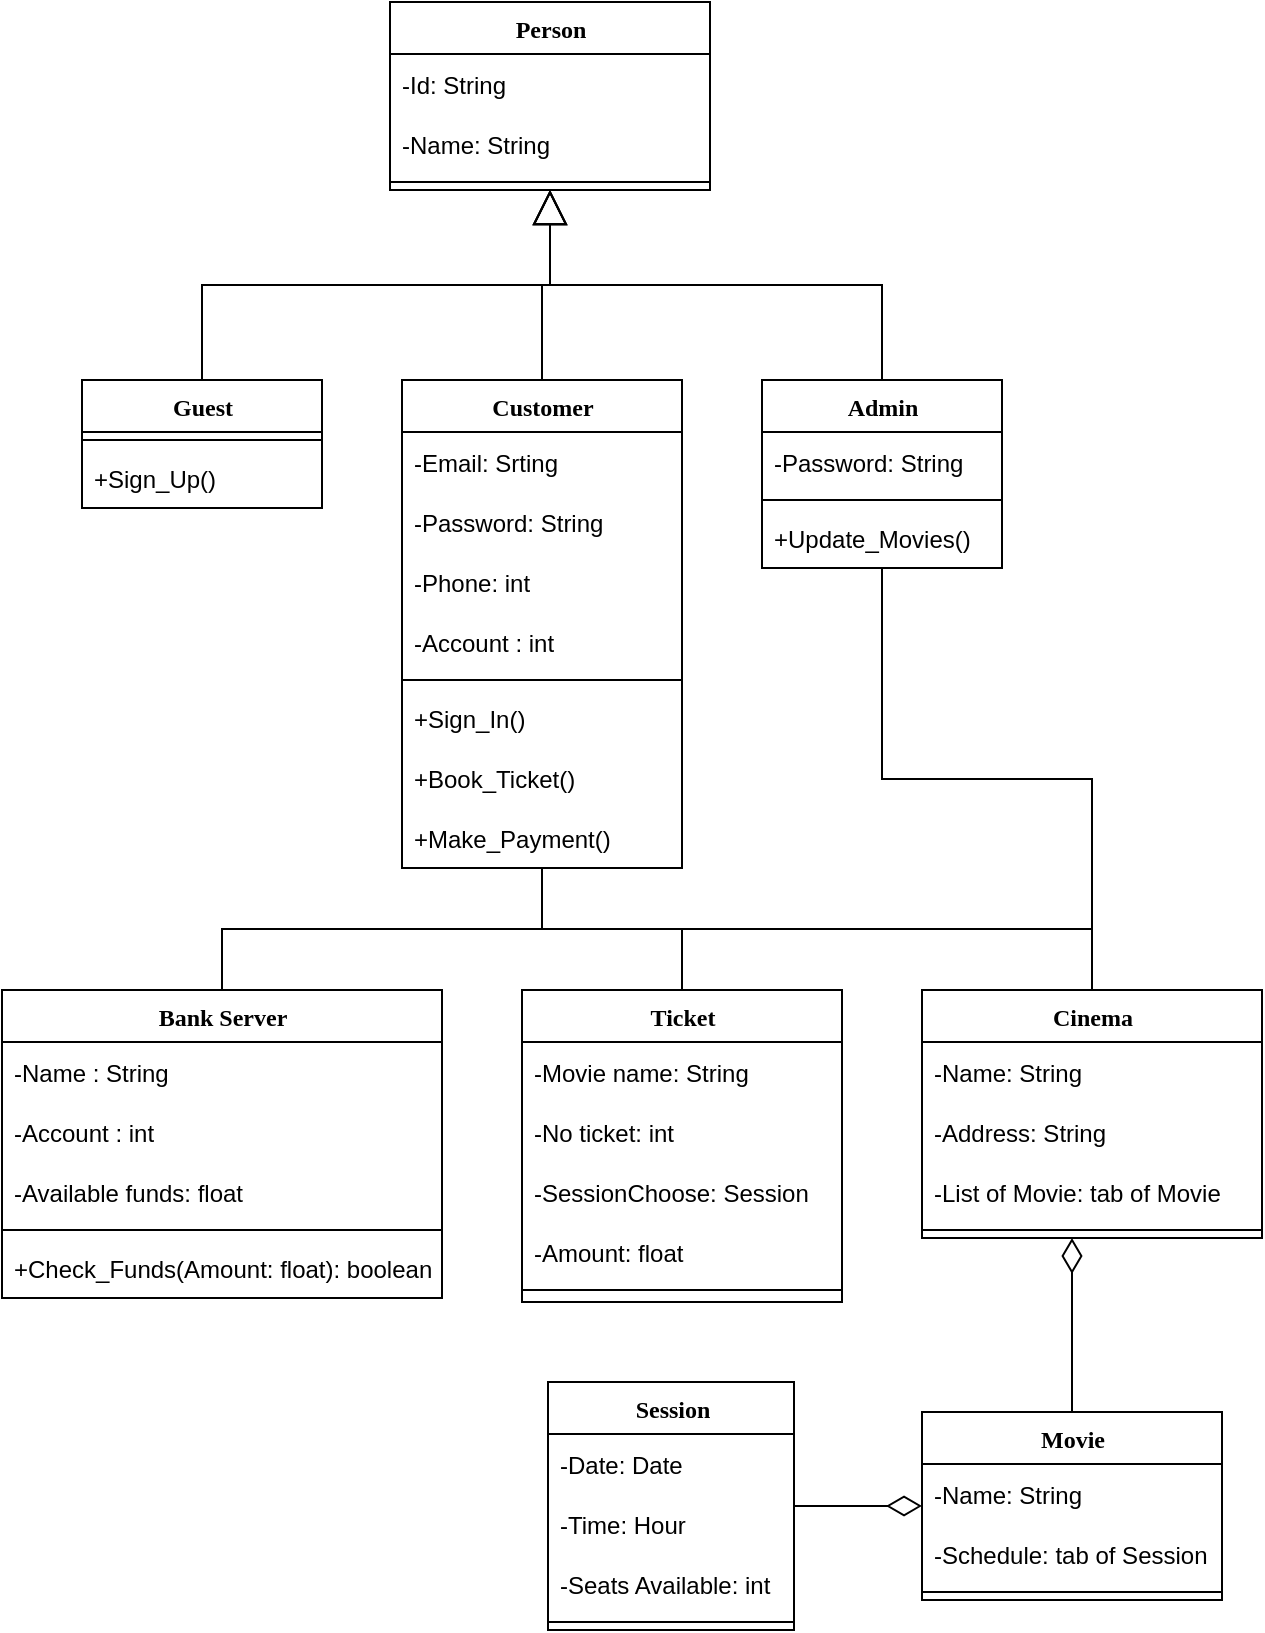 <mxfile version="20.5.1" type="github">
  <diagram id="C5RBs43oDa-KdzZeNtuy" name="Page-1">
    <mxGraphModel dx="2083" dy="798" grid="1" gridSize="10" guides="1" tooltips="1" connect="1" arrows="1" fold="1" page="1" pageScale="1" pageWidth="827" pageHeight="1169" math="0" shadow="0">
      <root>
        <mxCell id="WIyWlLk6GJQsqaUBKTNV-0" />
        <mxCell id="WIyWlLk6GJQsqaUBKTNV-1" parent="WIyWlLk6GJQsqaUBKTNV-0" />
        <mxCell id="6Q9TmJvOrxfbNUQ0NDXa-91" style="edgeStyle=elbowEdgeStyle;rounded=0;orthogonalLoop=1;jettySize=auto;html=1;endArrow=none;endFill=0;elbow=vertical;" edge="1" parent="WIyWlLk6GJQsqaUBKTNV-1" source="6Q9TmJvOrxfbNUQ0NDXa-4" target="6Q9TmJvOrxfbNUQ0NDXa-32">
          <mxGeometry relative="1" as="geometry" />
        </mxCell>
        <mxCell id="6Q9TmJvOrxfbNUQ0NDXa-95" style="edgeStyle=elbowEdgeStyle;rounded=0;orthogonalLoop=1;jettySize=auto;html=1;endArrow=none;endFill=0;elbow=vertical;" edge="1" parent="WIyWlLk6GJQsqaUBKTNV-1" source="6Q9TmJvOrxfbNUQ0NDXa-4" target="6Q9TmJvOrxfbNUQ0NDXa-11">
          <mxGeometry relative="1" as="geometry" />
        </mxCell>
        <mxCell id="6Q9TmJvOrxfbNUQ0NDXa-97" style="edgeStyle=elbowEdgeStyle;rounded=0;orthogonalLoop=1;jettySize=auto;html=1;endArrow=block;endFill=0;elbow=vertical;endSize=15;startSize=15;" edge="1" parent="WIyWlLk6GJQsqaUBKTNV-1" source="6Q9TmJvOrxfbNUQ0NDXa-4" target="6Q9TmJvOrxfbNUQ0NDXa-79">
          <mxGeometry relative="1" as="geometry" />
        </mxCell>
        <mxCell id="6Q9TmJvOrxfbNUQ0NDXa-4" value="Customer" style="swimlane;html=1;fontStyle=1;align=center;verticalAlign=top;childLayout=stackLayout;horizontal=1;startSize=26;horizontalStack=0;resizeParent=1;resizeLast=0;collapsible=1;marginBottom=0;swimlaneFillColor=#ffffff;rounded=0;shadow=0;comic=0;labelBackgroundColor=none;strokeWidth=1;fillColor=none;fontFamily=Verdana;fontSize=12" vertex="1" parent="WIyWlLk6GJQsqaUBKTNV-1">
          <mxGeometry x="260" y="199" width="140" height="244" as="geometry" />
        </mxCell>
        <mxCell id="6Q9TmJvOrxfbNUQ0NDXa-5" value="-Email: Srting" style="text;strokeColor=none;fillColor=none;align=left;verticalAlign=middle;spacingLeft=4;spacingRight=4;overflow=hidden;points=[[0,0.5],[1,0.5]];portConstraint=eastwest;rotatable=0;" vertex="1" parent="6Q9TmJvOrxfbNUQ0NDXa-4">
          <mxGeometry y="26" width="140" height="30" as="geometry" />
        </mxCell>
        <mxCell id="6Q9TmJvOrxfbNUQ0NDXa-7" value="-Password: String" style="text;strokeColor=none;fillColor=none;align=left;verticalAlign=middle;spacingLeft=4;spacingRight=4;overflow=hidden;points=[[0,0.5],[1,0.5]];portConstraint=eastwest;rotatable=0;" vertex="1" parent="6Q9TmJvOrxfbNUQ0NDXa-4">
          <mxGeometry y="56" width="140" height="30" as="geometry" />
        </mxCell>
        <mxCell id="6Q9TmJvOrxfbNUQ0NDXa-8" value="-Phone: int" style="text;strokeColor=none;fillColor=none;align=left;verticalAlign=middle;spacingLeft=4;spacingRight=4;overflow=hidden;points=[[0,0.5],[1,0.5]];portConstraint=eastwest;rotatable=0;" vertex="1" parent="6Q9TmJvOrxfbNUQ0NDXa-4">
          <mxGeometry y="86" width="140" height="30" as="geometry" />
        </mxCell>
        <mxCell id="6Q9TmJvOrxfbNUQ0NDXa-9" value="-Account : int" style="text;strokeColor=none;fillColor=none;align=left;verticalAlign=middle;spacingLeft=4;spacingRight=4;overflow=hidden;points=[[0,0.5],[1,0.5]];portConstraint=eastwest;rotatable=0;" vertex="1" parent="6Q9TmJvOrxfbNUQ0NDXa-4">
          <mxGeometry y="116" width="140" height="30" as="geometry" />
        </mxCell>
        <mxCell id="6Q9TmJvOrxfbNUQ0NDXa-10" value="" style="line;html=1;strokeWidth=1;fillColor=none;align=left;verticalAlign=middle;spacingTop=-1;spacingLeft=3;spacingRight=3;rotatable=0;labelPosition=right;points=[];portConstraint=eastwest;" vertex="1" parent="6Q9TmJvOrxfbNUQ0NDXa-4">
          <mxGeometry y="146" width="140" height="8" as="geometry" />
        </mxCell>
        <mxCell id="6Q9TmJvOrxfbNUQ0NDXa-85" value="+Sign_In()" style="text;strokeColor=none;fillColor=none;align=left;verticalAlign=middle;spacingLeft=4;spacingRight=4;overflow=hidden;points=[[0,0.5],[1,0.5]];portConstraint=eastwest;rotatable=0;" vertex="1" parent="6Q9TmJvOrxfbNUQ0NDXa-4">
          <mxGeometry y="154" width="140" height="30" as="geometry" />
        </mxCell>
        <mxCell id="6Q9TmJvOrxfbNUQ0NDXa-86" value="+Book_Ticket()" style="text;strokeColor=none;fillColor=none;align=left;verticalAlign=middle;spacingLeft=4;spacingRight=4;overflow=hidden;points=[[0,0.5],[1,0.5]];portConstraint=eastwest;rotatable=0;" vertex="1" parent="6Q9TmJvOrxfbNUQ0NDXa-4">
          <mxGeometry y="184" width="140" height="30" as="geometry" />
        </mxCell>
        <mxCell id="6Q9TmJvOrxfbNUQ0NDXa-87" value="+Make_Payment()" style="text;strokeColor=none;fillColor=none;align=left;verticalAlign=middle;spacingLeft=4;spacingRight=4;overflow=hidden;points=[[0,0.5],[1,0.5]];portConstraint=eastwest;rotatable=0;" vertex="1" parent="6Q9TmJvOrxfbNUQ0NDXa-4">
          <mxGeometry y="214" width="140" height="30" as="geometry" />
        </mxCell>
        <mxCell id="6Q9TmJvOrxfbNUQ0NDXa-11" value="Ticket" style="swimlane;html=1;fontStyle=1;align=center;verticalAlign=top;childLayout=stackLayout;horizontal=1;startSize=26;horizontalStack=0;resizeParent=1;resizeLast=0;collapsible=1;marginBottom=0;swimlaneFillColor=#ffffff;rounded=0;shadow=0;comic=0;labelBackgroundColor=none;strokeWidth=1;fillColor=none;fontFamily=Verdana;fontSize=12" vertex="1" parent="WIyWlLk6GJQsqaUBKTNV-1">
          <mxGeometry x="320" y="504" width="160" height="156" as="geometry" />
        </mxCell>
        <mxCell id="6Q9TmJvOrxfbNUQ0NDXa-12" value="-Movie name: String" style="text;strokeColor=none;fillColor=none;align=left;verticalAlign=middle;spacingLeft=4;spacingRight=4;overflow=hidden;points=[[0,0.5],[1,0.5]];portConstraint=eastwest;rotatable=0;" vertex="1" parent="6Q9TmJvOrxfbNUQ0NDXa-11">
          <mxGeometry y="26" width="160" height="30" as="geometry" />
        </mxCell>
        <mxCell id="6Q9TmJvOrxfbNUQ0NDXa-13" value="-No ticket: int" style="text;strokeColor=none;fillColor=none;align=left;verticalAlign=middle;spacingLeft=4;spacingRight=4;overflow=hidden;points=[[0,0.5],[1,0.5]];portConstraint=eastwest;rotatable=0;" vertex="1" parent="6Q9TmJvOrxfbNUQ0NDXa-11">
          <mxGeometry y="56" width="160" height="30" as="geometry" />
        </mxCell>
        <mxCell id="6Q9TmJvOrxfbNUQ0NDXa-15" value="-SessionChoose: Session" style="text;strokeColor=none;fillColor=none;align=left;verticalAlign=middle;spacingLeft=4;spacingRight=4;overflow=hidden;points=[[0,0.5],[1,0.5]];portConstraint=eastwest;rotatable=0;" vertex="1" parent="6Q9TmJvOrxfbNUQ0NDXa-11">
          <mxGeometry y="86" width="160" height="30" as="geometry" />
        </mxCell>
        <mxCell id="6Q9TmJvOrxfbNUQ0NDXa-16" value="-Amount: float" style="text;strokeColor=none;fillColor=none;align=left;verticalAlign=middle;spacingLeft=4;spacingRight=4;overflow=hidden;points=[[0,0.5],[1,0.5]];portConstraint=eastwest;rotatable=0;" vertex="1" parent="6Q9TmJvOrxfbNUQ0NDXa-11">
          <mxGeometry y="116" width="160" height="30" as="geometry" />
        </mxCell>
        <mxCell id="6Q9TmJvOrxfbNUQ0NDXa-17" value="" style="line;html=1;strokeWidth=1;fillColor=none;align=left;verticalAlign=middle;spacingTop=-1;spacingLeft=3;spacingRight=3;rotatable=0;labelPosition=right;points=[];portConstraint=eastwest;" vertex="1" parent="6Q9TmJvOrxfbNUQ0NDXa-11">
          <mxGeometry y="146" width="160" height="8" as="geometry" />
        </mxCell>
        <mxCell id="6Q9TmJvOrxfbNUQ0NDXa-101" style="edgeStyle=elbowEdgeStyle;rounded=0;orthogonalLoop=1;jettySize=auto;html=1;endArrow=none;endFill=0;elbow=vertical;" edge="1" parent="WIyWlLk6GJQsqaUBKTNV-1" source="6Q9TmJvOrxfbNUQ0NDXa-25" target="6Q9TmJvOrxfbNUQ0NDXa-4">
          <mxGeometry relative="1" as="geometry" />
        </mxCell>
        <mxCell id="6Q9TmJvOrxfbNUQ0NDXa-25" value="Bank Server" style="swimlane;html=1;fontStyle=1;align=center;verticalAlign=top;childLayout=stackLayout;horizontal=1;startSize=26;horizontalStack=0;resizeParent=1;resizeLast=0;collapsible=1;marginBottom=0;swimlaneFillColor=#ffffff;rounded=0;shadow=0;comic=0;labelBackgroundColor=none;strokeWidth=1;fillColor=none;fontFamily=Verdana;fontSize=12" vertex="1" parent="WIyWlLk6GJQsqaUBKTNV-1">
          <mxGeometry x="60" y="504" width="220" height="154" as="geometry" />
        </mxCell>
        <mxCell id="6Q9TmJvOrxfbNUQ0NDXa-26" value="-Name : String" style="text;strokeColor=none;fillColor=none;align=left;verticalAlign=middle;spacingLeft=4;spacingRight=4;overflow=hidden;points=[[0,0.5],[1,0.5]];portConstraint=eastwest;rotatable=0;" vertex="1" parent="6Q9TmJvOrxfbNUQ0NDXa-25">
          <mxGeometry y="26" width="220" height="30" as="geometry" />
        </mxCell>
        <mxCell id="6Q9TmJvOrxfbNUQ0NDXa-27" value="-Account : int" style="text;strokeColor=none;fillColor=none;align=left;verticalAlign=middle;spacingLeft=4;spacingRight=4;overflow=hidden;points=[[0,0.5],[1,0.5]];portConstraint=eastwest;rotatable=0;" vertex="1" parent="6Q9TmJvOrxfbNUQ0NDXa-25">
          <mxGeometry y="56" width="220" height="30" as="geometry" />
        </mxCell>
        <mxCell id="6Q9TmJvOrxfbNUQ0NDXa-28" value="-Available funds: float" style="text;strokeColor=none;fillColor=none;align=left;verticalAlign=middle;spacingLeft=4;spacingRight=4;overflow=hidden;points=[[0,0.5],[1,0.5]];portConstraint=eastwest;rotatable=0;" vertex="1" parent="6Q9TmJvOrxfbNUQ0NDXa-25">
          <mxGeometry y="86" width="220" height="30" as="geometry" />
        </mxCell>
        <mxCell id="6Q9TmJvOrxfbNUQ0NDXa-29" value="" style="line;html=1;strokeWidth=1;fillColor=none;align=left;verticalAlign=middle;spacingTop=-1;spacingLeft=3;spacingRight=3;rotatable=0;labelPosition=right;points=[];portConstraint=eastwest;" vertex="1" parent="6Q9TmJvOrxfbNUQ0NDXa-25">
          <mxGeometry y="116" width="220" height="8" as="geometry" />
        </mxCell>
        <mxCell id="6Q9TmJvOrxfbNUQ0NDXa-88" value="+Check_Funds(Amount: float): boolean" style="text;strokeColor=none;fillColor=none;align=left;verticalAlign=middle;spacingLeft=4;spacingRight=4;overflow=hidden;points=[[0,0.5],[1,0.5]];portConstraint=eastwest;rotatable=0;" vertex="1" parent="6Q9TmJvOrxfbNUQ0NDXa-25">
          <mxGeometry y="124" width="220" height="30" as="geometry" />
        </mxCell>
        <mxCell id="6Q9TmJvOrxfbNUQ0NDXa-32" value="Cinema" style="swimlane;html=1;fontStyle=1;align=center;verticalAlign=top;childLayout=stackLayout;horizontal=1;startSize=26;horizontalStack=0;resizeParent=1;resizeLast=0;collapsible=1;marginBottom=0;swimlaneFillColor=#ffffff;rounded=0;shadow=0;comic=0;labelBackgroundColor=none;strokeWidth=1;fillColor=none;fontFamily=Verdana;fontSize=12" vertex="1" parent="WIyWlLk6GJQsqaUBKTNV-1">
          <mxGeometry x="520" y="504" width="170" height="124" as="geometry" />
        </mxCell>
        <mxCell id="6Q9TmJvOrxfbNUQ0NDXa-115" value="-Name: String" style="text;strokeColor=none;fillColor=none;align=left;verticalAlign=middle;spacingLeft=4;spacingRight=4;overflow=hidden;points=[[0,0.5],[1,0.5]];portConstraint=eastwest;rotatable=0;" vertex="1" parent="6Q9TmJvOrxfbNUQ0NDXa-32">
          <mxGeometry y="26" width="170" height="30" as="geometry" />
        </mxCell>
        <mxCell id="6Q9TmJvOrxfbNUQ0NDXa-34" value="-Address: String" style="text;strokeColor=none;fillColor=none;align=left;verticalAlign=middle;spacingLeft=4;spacingRight=4;overflow=hidden;points=[[0,0.5],[1,0.5]];portConstraint=eastwest;rotatable=0;" vertex="1" parent="6Q9TmJvOrxfbNUQ0NDXa-32">
          <mxGeometry y="56" width="170" height="30" as="geometry" />
        </mxCell>
        <mxCell id="6Q9TmJvOrxfbNUQ0NDXa-35" value="-List of Movie: tab of Movie" style="text;strokeColor=none;fillColor=none;align=left;verticalAlign=middle;spacingLeft=4;spacingRight=4;overflow=hidden;points=[[0,0.5],[1,0.5]];portConstraint=eastwest;rotatable=0;" vertex="1" parent="6Q9TmJvOrxfbNUQ0NDXa-32">
          <mxGeometry y="86" width="170" height="30" as="geometry" />
        </mxCell>
        <mxCell id="6Q9TmJvOrxfbNUQ0NDXa-36" value="" style="line;html=1;strokeWidth=1;fillColor=none;align=left;verticalAlign=middle;spacingTop=-1;spacingLeft=3;spacingRight=3;rotatable=0;labelPosition=right;points=[];portConstraint=eastwest;" vertex="1" parent="6Q9TmJvOrxfbNUQ0NDXa-32">
          <mxGeometry y="116" width="170" height="8" as="geometry" />
        </mxCell>
        <mxCell id="6Q9TmJvOrxfbNUQ0NDXa-105" style="edgeStyle=elbowEdgeStyle;rounded=0;orthogonalLoop=1;jettySize=auto;html=1;endArrow=block;endFill=0;elbow=vertical;endSize=15;startSize=15;" edge="1" parent="WIyWlLk6GJQsqaUBKTNV-1" source="6Q9TmJvOrxfbNUQ0NDXa-37" target="6Q9TmJvOrxfbNUQ0NDXa-79">
          <mxGeometry relative="1" as="geometry" />
        </mxCell>
        <mxCell id="6Q9TmJvOrxfbNUQ0NDXa-37" value="Guest" style="swimlane;html=1;fontStyle=1;align=center;verticalAlign=top;childLayout=stackLayout;horizontal=1;startSize=26;horizontalStack=0;resizeParent=1;resizeLast=0;collapsible=1;marginBottom=0;swimlaneFillColor=#ffffff;rounded=0;shadow=0;comic=0;labelBackgroundColor=none;strokeWidth=1;fillColor=none;fontFamily=Verdana;fontSize=12" vertex="1" parent="WIyWlLk6GJQsqaUBKTNV-1">
          <mxGeometry x="100" y="199" width="120" height="64" as="geometry" />
        </mxCell>
        <mxCell id="6Q9TmJvOrxfbNUQ0NDXa-40" value="" style="line;html=1;strokeWidth=1;fillColor=none;align=left;verticalAlign=middle;spacingTop=-1;spacingLeft=3;spacingRight=3;rotatable=0;labelPosition=right;points=[];portConstraint=eastwest;" vertex="1" parent="6Q9TmJvOrxfbNUQ0NDXa-37">
          <mxGeometry y="26" width="120" height="8" as="geometry" />
        </mxCell>
        <mxCell id="6Q9TmJvOrxfbNUQ0NDXa-83" value="+Sign_Up()" style="text;strokeColor=none;fillColor=none;align=left;verticalAlign=middle;spacingLeft=4;spacingRight=4;overflow=hidden;points=[[0,0.5],[1,0.5]];portConstraint=eastwest;rotatable=0;" vertex="1" parent="6Q9TmJvOrxfbNUQ0NDXa-37">
          <mxGeometry y="34" width="120" height="30" as="geometry" />
        </mxCell>
        <mxCell id="6Q9TmJvOrxfbNUQ0NDXa-104" style="edgeStyle=elbowEdgeStyle;rounded=0;orthogonalLoop=1;jettySize=auto;html=1;endArrow=block;endFill=0;elbow=vertical;endSize=15;startSize=15;" edge="1" parent="WIyWlLk6GJQsqaUBKTNV-1" source="6Q9TmJvOrxfbNUQ0NDXa-41" target="6Q9TmJvOrxfbNUQ0NDXa-79">
          <mxGeometry relative="1" as="geometry" />
        </mxCell>
        <mxCell id="6Q9TmJvOrxfbNUQ0NDXa-108" style="edgeStyle=elbowEdgeStyle;rounded=0;orthogonalLoop=1;jettySize=auto;elbow=vertical;html=1;endArrow=none;endFill=0;" edge="1" parent="WIyWlLk6GJQsqaUBKTNV-1" source="6Q9TmJvOrxfbNUQ0NDXa-41" target="6Q9TmJvOrxfbNUQ0NDXa-32">
          <mxGeometry relative="1" as="geometry" />
        </mxCell>
        <mxCell id="6Q9TmJvOrxfbNUQ0NDXa-41" value="Admin&lt;span style=&quot;color: rgba(0, 0, 0, 0); font-family: monospace; font-size: 0px; font-weight: 400; text-align: start;&quot;&gt;%3CmxGraphModel%3E%3Croot%3E%3CmxCell%20id%3D%220%22%2F%3E%3CmxCell%20id%3D%221%22%20parent%3D%220%22%2F%3E%3CmxCell%20id%3D%222%22%20value%3D%22Id%3A%20b12p%22%20style%3D%22text%3BstrokeColor%3Dnone%3BfillColor%3Dnone%3Balign%3Dleft%3BverticalAlign%3Dmiddle%3BspacingLeft%3D4%3BspacingRight%3D4%3Boverflow%3Dhidden%3Bpoints%3D%5B%5B0%2C0.5%5D%2C%5B1%2C0.5%5D%5D%3BportConstraint%3Deastwest%3Brotatable%3D0%3B%22%20vertex%3D%221%22%20parent%3D%221%22%3E%3CmxGeometry%20x%3D%2270%22%20y%3D%22216%22%20width%3D%22160%22%20height%3D%2230%22%20as%3D%22geometry%22%2F%3E%3C%2FmxCell%3E%3C%2Froot%3E%3C%2FmxGraphModel%3E&lt;/span&gt;" style="swimlane;html=1;fontStyle=1;align=center;verticalAlign=top;childLayout=stackLayout;horizontal=1;startSize=26;horizontalStack=0;resizeParent=1;resizeLast=0;collapsible=1;marginBottom=0;swimlaneFillColor=#ffffff;rounded=0;shadow=0;comic=0;labelBackgroundColor=none;strokeWidth=1;fillColor=none;fontFamily=Verdana;fontSize=12" vertex="1" parent="WIyWlLk6GJQsqaUBKTNV-1">
          <mxGeometry x="440" y="199" width="120" height="94" as="geometry" />
        </mxCell>
        <mxCell id="6Q9TmJvOrxfbNUQ0NDXa-44" value="-Password: String" style="text;strokeColor=none;fillColor=none;align=left;verticalAlign=middle;spacingLeft=4;spacingRight=4;overflow=hidden;points=[[0,0.5],[1,0.5]];portConstraint=eastwest;rotatable=0;" vertex="1" parent="6Q9TmJvOrxfbNUQ0NDXa-41">
          <mxGeometry y="26" width="120" height="30" as="geometry" />
        </mxCell>
        <mxCell id="6Q9TmJvOrxfbNUQ0NDXa-45" value="" style="line;html=1;strokeWidth=1;fillColor=none;align=left;verticalAlign=middle;spacingTop=-1;spacingLeft=3;spacingRight=3;rotatable=0;labelPosition=right;points=[];portConstraint=eastwest;" vertex="1" parent="6Q9TmJvOrxfbNUQ0NDXa-41">
          <mxGeometry y="56" width="120" height="8" as="geometry" />
        </mxCell>
        <mxCell id="6Q9TmJvOrxfbNUQ0NDXa-109" value="+Update_Movies()" style="text;strokeColor=none;fillColor=none;align=left;verticalAlign=middle;spacingLeft=4;spacingRight=4;overflow=hidden;points=[[0,0.5],[1,0.5]];portConstraint=eastwest;rotatable=0;" vertex="1" parent="6Q9TmJvOrxfbNUQ0NDXa-41">
          <mxGeometry y="64" width="120" height="30" as="geometry" />
        </mxCell>
        <mxCell id="6Q9TmJvOrxfbNUQ0NDXa-110" style="rounded=0;orthogonalLoop=1;jettySize=auto;html=1;endArrow=none;endFill=0;startArrow=diamondThin;startFill=0;edgeStyle=elbowEdgeStyle;endSize=15;startSize=15;" edge="1" parent="WIyWlLk6GJQsqaUBKTNV-1" source="6Q9TmJvOrxfbNUQ0NDXa-50" target="6Q9TmJvOrxfbNUQ0NDXa-54">
          <mxGeometry relative="1" as="geometry" />
        </mxCell>
        <mxCell id="6Q9TmJvOrxfbNUQ0NDXa-112" style="edgeStyle=elbowEdgeStyle;rounded=0;orthogonalLoop=1;jettySize=auto;html=1;startArrow=none;startFill=0;endArrow=diamondThin;endFill=0;strokeWidth=1;endSize=15;startSize=15;" edge="1" parent="WIyWlLk6GJQsqaUBKTNV-1" source="6Q9TmJvOrxfbNUQ0NDXa-50" target="6Q9TmJvOrxfbNUQ0NDXa-32">
          <mxGeometry relative="1" as="geometry" />
        </mxCell>
        <mxCell id="6Q9TmJvOrxfbNUQ0NDXa-50" value="Movie" style="swimlane;html=1;fontStyle=1;align=center;verticalAlign=top;childLayout=stackLayout;horizontal=1;startSize=26;horizontalStack=0;resizeParent=1;resizeLast=0;collapsible=1;marginBottom=0;swimlaneFillColor=#ffffff;rounded=0;shadow=0;comic=0;labelBackgroundColor=none;strokeWidth=1;fillColor=none;fontFamily=Verdana;fontSize=12" vertex="1" parent="WIyWlLk6GJQsqaUBKTNV-1">
          <mxGeometry x="520" y="715" width="150" height="94" as="geometry" />
        </mxCell>
        <mxCell id="6Q9TmJvOrxfbNUQ0NDXa-51" value="-Name: String" style="text;strokeColor=none;fillColor=none;align=left;verticalAlign=middle;spacingLeft=4;spacingRight=4;overflow=hidden;points=[[0,0.5],[1,0.5]];portConstraint=eastwest;rotatable=0;" vertex="1" parent="6Q9TmJvOrxfbNUQ0NDXa-50">
          <mxGeometry y="26" width="150" height="30" as="geometry" />
        </mxCell>
        <mxCell id="6Q9TmJvOrxfbNUQ0NDXa-52" value="-Schedule: tab of Session" style="text;strokeColor=none;fillColor=none;align=left;verticalAlign=middle;spacingLeft=4;spacingRight=4;overflow=hidden;points=[[0,0.5],[1,0.5]];portConstraint=eastwest;rotatable=0;" vertex="1" parent="6Q9TmJvOrxfbNUQ0NDXa-50">
          <mxGeometry y="56" width="150" height="30" as="geometry" />
        </mxCell>
        <mxCell id="6Q9TmJvOrxfbNUQ0NDXa-53" value="" style="line;html=1;strokeWidth=1;fillColor=none;align=left;verticalAlign=middle;spacingTop=-1;spacingLeft=3;spacingRight=3;rotatable=0;labelPosition=right;points=[];portConstraint=eastwest;" vertex="1" parent="6Q9TmJvOrxfbNUQ0NDXa-50">
          <mxGeometry y="86" width="150" height="8" as="geometry" />
        </mxCell>
        <mxCell id="6Q9TmJvOrxfbNUQ0NDXa-54" value="Session" style="swimlane;html=1;fontStyle=1;align=center;verticalAlign=top;childLayout=stackLayout;horizontal=1;startSize=26;horizontalStack=0;resizeParent=1;resizeLast=0;collapsible=1;marginBottom=0;swimlaneFillColor=#ffffff;rounded=0;shadow=0;comic=0;labelBackgroundColor=none;strokeWidth=1;fillColor=none;fontFamily=Verdana;fontSize=12" vertex="1" parent="WIyWlLk6GJQsqaUBKTNV-1">
          <mxGeometry x="333" y="700" width="123" height="124" as="geometry" />
        </mxCell>
        <mxCell id="6Q9TmJvOrxfbNUQ0NDXa-90" value="-Date: Date" style="text;strokeColor=none;fillColor=none;align=left;verticalAlign=middle;spacingLeft=4;spacingRight=4;overflow=hidden;points=[[0,0.5],[1,0.5]];portConstraint=eastwest;rotatable=0;" vertex="1" parent="6Q9TmJvOrxfbNUQ0NDXa-54">
          <mxGeometry y="26" width="123" height="30" as="geometry" />
        </mxCell>
        <mxCell id="6Q9TmJvOrxfbNUQ0NDXa-55" value="-Time: Hour" style="text;strokeColor=none;fillColor=none;align=left;verticalAlign=middle;spacingLeft=4;spacingRight=4;overflow=hidden;points=[[0,0.5],[1,0.5]];portConstraint=eastwest;rotatable=0;" vertex="1" parent="6Q9TmJvOrxfbNUQ0NDXa-54">
          <mxGeometry y="56" width="123" height="30" as="geometry" />
        </mxCell>
        <mxCell id="6Q9TmJvOrxfbNUQ0NDXa-56" value="-Seats Available: int" style="text;strokeColor=none;fillColor=none;align=left;verticalAlign=middle;spacingLeft=4;spacingRight=4;overflow=hidden;points=[[0,0.5],[1,0.5]];portConstraint=eastwest;rotatable=0;" vertex="1" parent="6Q9TmJvOrxfbNUQ0NDXa-54">
          <mxGeometry y="86" width="123" height="30" as="geometry" />
        </mxCell>
        <mxCell id="6Q9TmJvOrxfbNUQ0NDXa-58" value="" style="line;html=1;strokeWidth=1;fillColor=none;align=left;verticalAlign=middle;spacingTop=-1;spacingLeft=3;spacingRight=3;rotatable=0;labelPosition=right;points=[];portConstraint=eastwest;" vertex="1" parent="6Q9TmJvOrxfbNUQ0NDXa-54">
          <mxGeometry y="116" width="123" height="8" as="geometry" />
        </mxCell>
        <mxCell id="6Q9TmJvOrxfbNUQ0NDXa-79" value="Person" style="swimlane;html=1;fontStyle=1;align=center;verticalAlign=top;childLayout=stackLayout;horizontal=1;startSize=26;horizontalStack=0;resizeParent=1;resizeLast=0;collapsible=1;marginBottom=0;swimlaneFillColor=#ffffff;rounded=0;shadow=0;comic=0;labelBackgroundColor=none;strokeWidth=1;fillColor=none;fontFamily=Verdana;fontSize=12" vertex="1" parent="WIyWlLk6GJQsqaUBKTNV-1">
          <mxGeometry x="254" y="10" width="160" height="94" as="geometry" />
        </mxCell>
        <mxCell id="6Q9TmJvOrxfbNUQ0NDXa-80" value="-Id: String" style="text;strokeColor=none;fillColor=none;align=left;verticalAlign=middle;spacingLeft=4;spacingRight=4;overflow=hidden;points=[[0,0.5],[1,0.5]];portConstraint=eastwest;rotatable=0;" vertex="1" parent="6Q9TmJvOrxfbNUQ0NDXa-79">
          <mxGeometry y="26" width="160" height="30" as="geometry" />
        </mxCell>
        <mxCell id="6Q9TmJvOrxfbNUQ0NDXa-81" value="-Name: String" style="text;strokeColor=none;fillColor=none;align=left;verticalAlign=middle;spacingLeft=4;spacingRight=4;overflow=hidden;points=[[0,0.5],[1,0.5]];portConstraint=eastwest;rotatable=0;" vertex="1" parent="6Q9TmJvOrxfbNUQ0NDXa-79">
          <mxGeometry y="56" width="160" height="30" as="geometry" />
        </mxCell>
        <mxCell id="6Q9TmJvOrxfbNUQ0NDXa-82" value="" style="line;html=1;strokeWidth=1;fillColor=none;align=left;verticalAlign=middle;spacingTop=-1;spacingLeft=3;spacingRight=3;rotatable=0;labelPosition=right;points=[];portConstraint=eastwest;" vertex="1" parent="6Q9TmJvOrxfbNUQ0NDXa-79">
          <mxGeometry y="86" width="160" height="8" as="geometry" />
        </mxCell>
      </root>
    </mxGraphModel>
  </diagram>
</mxfile>
